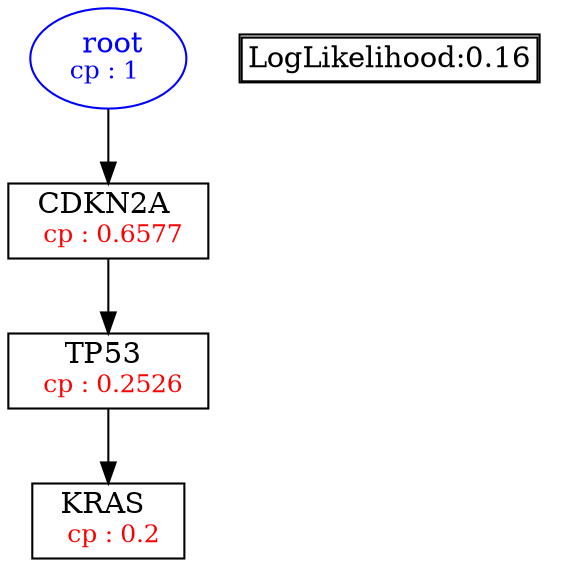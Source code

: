 digraph tree {
    "root" [label=<<font color='Blue'> root</font><br/><font color='Blue' POINT-SIZE='12'>cp : 1 </font>>, shape=oval, color=Blue];
    "S3" [label =<CDKN2A <br/> <font color='Red' POINT-SIZE='12'> cp : 0.6577 </font>>, shape=box];
    "S2" [label =<TP53 <br/> <font color='Red' POINT-SIZE='12'> cp : 0.2526 </font>>, shape=box];
    "S1" [label =<KRAS <br/> <font color='Red' POINT-SIZE='12'> cp : 0.2 </font>>, shape=box];
    "root" -> "S3";
    "S3" -> "S2";
    "S2" -> "S1";

    node[shape=plaintext]
    fontsize="10"
    struct1 [label=
    <<TABLE BORDER="1" CELLBORDER="1" CELLSPACING="0" >
    <TR><TD ALIGN="LEFT">LogLikelihood:0.16</TD></TR>
    </TABLE>>];

}
